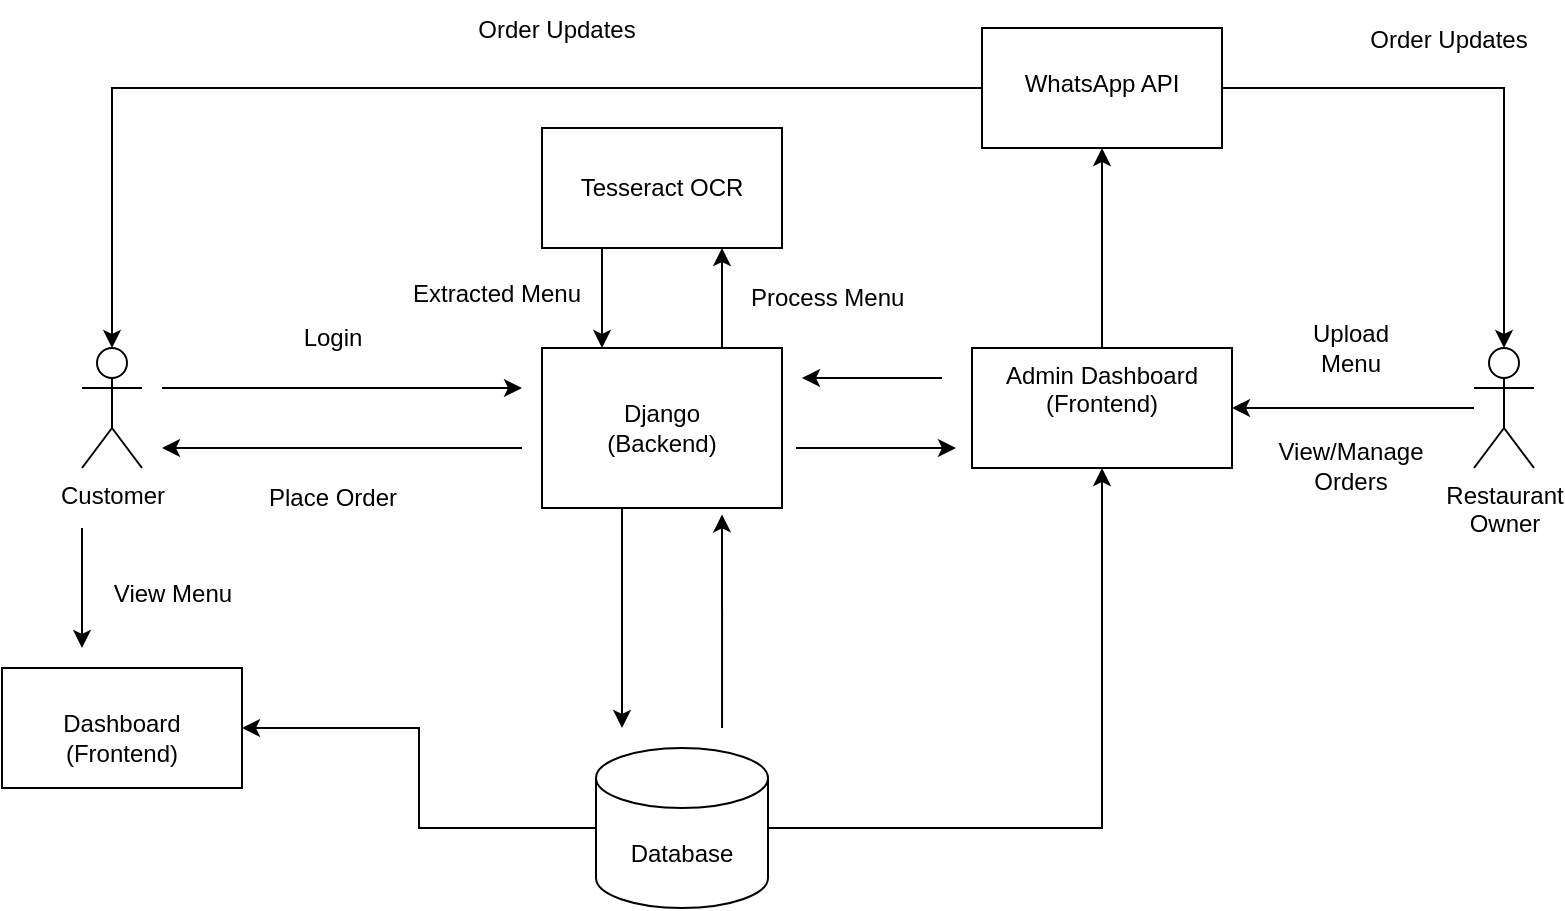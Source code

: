 <mxfile version="26.2.14">
  <diagram name="Page-1" id="CkRWKEa2cxSSnft_5QSC">
    <mxGraphModel dx="1158" dy="586" grid="1" gridSize="10" guides="1" tooltips="1" connect="1" arrows="1" fold="1" page="1" pageScale="1" pageWidth="827" pageHeight="1169" math="0" shadow="0">
      <root>
        <mxCell id="0" />
        <mxCell id="1" parent="0" />
        <mxCell id="leZE12n9osoUIWR-YbD_-13" value="" style="edgeStyle=orthogonalEdgeStyle;rounded=0;orthogonalLoop=1;jettySize=auto;html=1;" edge="1" parent="1" source="leZE12n9osoUIWR-YbD_-2" target="leZE12n9osoUIWR-YbD_-12">
          <mxGeometry relative="1" as="geometry" />
        </mxCell>
        <mxCell id="leZE12n9osoUIWR-YbD_-2" value="Restaurant&lt;br&gt;Owner" style="shape=umlActor;verticalLabelPosition=bottom;verticalAlign=top;html=1;outlineConnect=0;" vertex="1" parent="1">
          <mxGeometry x="770" y="210" width="30" height="60" as="geometry" />
        </mxCell>
        <mxCell id="leZE12n9osoUIWR-YbD_-3" value="Customer" style="shape=umlActor;verticalLabelPosition=bottom;verticalAlign=top;html=1;outlineConnect=0;" vertex="1" parent="1">
          <mxGeometry x="74" y="210" width="30" height="60" as="geometry" />
        </mxCell>
        <mxCell id="leZE12n9osoUIWR-YbD_-11" value="" style="edgeStyle=orthogonalEdgeStyle;rounded=0;orthogonalLoop=1;jettySize=auto;html=1;" edge="1" parent="1" source="leZE12n9osoUIWR-YbD_-7" target="leZE12n9osoUIWR-YbD_-10">
          <mxGeometry relative="1" as="geometry">
            <Array as="points">
              <mxPoint x="394" y="180" />
              <mxPoint x="394" y="180" />
            </Array>
          </mxGeometry>
        </mxCell>
        <mxCell id="leZE12n9osoUIWR-YbD_-7" value="Django&lt;br&gt;(Backend)" style="rounded=0;whiteSpace=wrap;html=1;" vertex="1" parent="1">
          <mxGeometry x="304" y="210" width="120" height="80" as="geometry" />
        </mxCell>
        <mxCell id="leZE12n9osoUIWR-YbD_-10" value="Tesseract OCR" style="whiteSpace=wrap;html=1;rounded=0;" vertex="1" parent="1">
          <mxGeometry x="304" y="100" width="120" height="60" as="geometry" />
        </mxCell>
        <mxCell id="leZE12n9osoUIWR-YbD_-42" value="" style="edgeStyle=orthogonalEdgeStyle;rounded=0;orthogonalLoop=1;jettySize=auto;html=1;" edge="1" parent="1" source="leZE12n9osoUIWR-YbD_-12" target="leZE12n9osoUIWR-YbD_-41">
          <mxGeometry relative="1" as="geometry" />
        </mxCell>
        <mxCell id="leZE12n9osoUIWR-YbD_-12" value="Admin Dashboard&lt;br&gt;(Frontend)" style="whiteSpace=wrap;html=1;verticalAlign=top;" vertex="1" parent="1">
          <mxGeometry x="519" y="210" width="130" height="60" as="geometry" />
        </mxCell>
        <mxCell id="leZE12n9osoUIWR-YbD_-17" value="&lt;div&gt;&lt;br&gt;&lt;/div&gt;Dashboard&lt;br&gt;(Frontend)" style="whiteSpace=wrap;html=1;verticalAlign=top;" vertex="1" parent="1">
          <mxGeometry x="34" y="370" width="120" height="60" as="geometry" />
        </mxCell>
        <mxCell id="leZE12n9osoUIWR-YbD_-24" value="" style="endArrow=classic;html=1;rounded=0;exitX=0.25;exitY=1;exitDx=0;exitDy=0;entryX=0.25;entryY=0;entryDx=0;entryDy=0;" edge="1" parent="1" source="leZE12n9osoUIWR-YbD_-10" target="leZE12n9osoUIWR-YbD_-7">
          <mxGeometry width="50" height="50" relative="1" as="geometry">
            <mxPoint x="334" y="310" as="sourcePoint" />
            <mxPoint x="384" y="260" as="targetPoint" />
          </mxGeometry>
        </mxCell>
        <mxCell id="leZE12n9osoUIWR-YbD_-35" style="edgeStyle=orthogonalEdgeStyle;rounded=0;orthogonalLoop=1;jettySize=auto;html=1;entryX=1;entryY=0.5;entryDx=0;entryDy=0;" edge="1" parent="1" source="leZE12n9osoUIWR-YbD_-25" target="leZE12n9osoUIWR-YbD_-17">
          <mxGeometry relative="1" as="geometry" />
        </mxCell>
        <mxCell id="leZE12n9osoUIWR-YbD_-50" style="edgeStyle=orthogonalEdgeStyle;rounded=0;orthogonalLoop=1;jettySize=auto;html=1;entryX=0.5;entryY=1;entryDx=0;entryDy=0;" edge="1" parent="1" source="leZE12n9osoUIWR-YbD_-25" target="leZE12n9osoUIWR-YbD_-12">
          <mxGeometry relative="1" as="geometry" />
        </mxCell>
        <mxCell id="leZE12n9osoUIWR-YbD_-25" value="Database" style="shape=cylinder3;whiteSpace=wrap;html=1;boundedLbl=1;backgroundOutline=1;size=15;" vertex="1" parent="1">
          <mxGeometry x="331" y="410" width="86" height="80" as="geometry" />
        </mxCell>
        <mxCell id="leZE12n9osoUIWR-YbD_-26" value="" style="endArrow=classic;html=1;rounded=0;entryX=0.583;entryY=1.04;entryDx=0;entryDy=0;entryPerimeter=0;" edge="1" parent="1">
          <mxGeometry width="50" height="50" relative="1" as="geometry">
            <mxPoint x="394.04" y="400" as="sourcePoint" />
            <mxPoint x="394.0" y="293.2" as="targetPoint" />
          </mxGeometry>
        </mxCell>
        <mxCell id="leZE12n9osoUIWR-YbD_-27" value="" style="endArrow=classic;html=1;rounded=0;exitX=0.25;exitY=1;exitDx=0;exitDy=0;" edge="1" parent="1">
          <mxGeometry width="50" height="50" relative="1" as="geometry">
            <mxPoint x="344" y="290" as="sourcePoint" />
            <mxPoint x="344" y="400" as="targetPoint" />
          </mxGeometry>
        </mxCell>
        <mxCell id="leZE12n9osoUIWR-YbD_-28" value="" style="endArrow=classic;html=1;rounded=0;" edge="1" parent="1">
          <mxGeometry width="50" height="50" relative="1" as="geometry">
            <mxPoint x="114" y="230" as="sourcePoint" />
            <mxPoint x="294" y="230" as="targetPoint" />
          </mxGeometry>
        </mxCell>
        <mxCell id="leZE12n9osoUIWR-YbD_-30" value="" style="endArrow=classic;html=1;rounded=0;" edge="1" parent="1">
          <mxGeometry width="50" height="50" relative="1" as="geometry">
            <mxPoint x="294" y="260" as="sourcePoint" />
            <mxPoint x="114" y="260" as="targetPoint" />
          </mxGeometry>
        </mxCell>
        <mxCell id="leZE12n9osoUIWR-YbD_-31" value="Login" style="text;html=1;align=center;verticalAlign=middle;resizable=0;points=[];autosize=1;strokeColor=none;fillColor=none;" vertex="1" parent="1">
          <mxGeometry x="174" y="190" width="50" height="30" as="geometry" />
        </mxCell>
        <mxCell id="leZE12n9osoUIWR-YbD_-32" value="" style="endArrow=classic;html=1;rounded=0;" edge="1" parent="1">
          <mxGeometry width="50" height="50" relative="1" as="geometry">
            <mxPoint x="74" y="300" as="sourcePoint" />
            <mxPoint x="74" y="360" as="targetPoint" />
          </mxGeometry>
        </mxCell>
        <mxCell id="leZE12n9osoUIWR-YbD_-34" value="View Menu" style="text;html=1;align=center;verticalAlign=middle;resizable=0;points=[];autosize=1;strokeColor=none;fillColor=none;" vertex="1" parent="1">
          <mxGeometry x="79" y="318" width="80" height="30" as="geometry" />
        </mxCell>
        <mxCell id="leZE12n9osoUIWR-YbD_-37" value="Upload&lt;br&gt;Menu" style="text;html=1;align=center;verticalAlign=middle;resizable=0;points=[];autosize=1;strokeColor=none;fillColor=none;" vertex="1" parent="1">
          <mxGeometry x="678" y="190" width="60" height="40" as="geometry" />
        </mxCell>
        <mxCell id="leZE12n9osoUIWR-YbD_-38" value="" style="endArrow=classic;html=1;rounded=0;exitX=0;exitY=0.5;exitDx=0;exitDy=0;" edge="1" parent="1">
          <mxGeometry width="50" height="50" relative="1" as="geometry">
            <mxPoint x="504" y="225" as="sourcePoint" />
            <mxPoint x="434" y="225" as="targetPoint" />
          </mxGeometry>
        </mxCell>
        <mxCell id="leZE12n9osoUIWR-YbD_-39" value="" style="endArrow=classic;html=1;rounded=0;" edge="1" parent="1">
          <mxGeometry width="50" height="50" relative="1" as="geometry">
            <mxPoint x="431" y="260" as="sourcePoint" />
            <mxPoint x="511" y="260" as="targetPoint" />
          </mxGeometry>
        </mxCell>
        <mxCell id="leZE12n9osoUIWR-YbD_-40" value="Place Order" style="text;html=1;align=center;verticalAlign=middle;resizable=0;points=[];autosize=1;strokeColor=none;fillColor=none;" vertex="1" parent="1">
          <mxGeometry x="154" y="270" width="90" height="30" as="geometry" />
        </mxCell>
        <mxCell id="leZE12n9osoUIWR-YbD_-43" style="edgeStyle=orthogonalEdgeStyle;rounded=0;orthogonalLoop=1;jettySize=auto;html=1;" edge="1" parent="1" source="leZE12n9osoUIWR-YbD_-41" target="leZE12n9osoUIWR-YbD_-2">
          <mxGeometry relative="1" as="geometry" />
        </mxCell>
        <mxCell id="leZE12n9osoUIWR-YbD_-41" value="&lt;br&gt;WhatsApp API&lt;div&gt;&lt;br&gt;&lt;/div&gt;" style="whiteSpace=wrap;html=1;verticalAlign=top;" vertex="1" parent="1">
          <mxGeometry x="524" y="50" width="120" height="60" as="geometry" />
        </mxCell>
        <mxCell id="leZE12n9osoUIWR-YbD_-44" style="edgeStyle=orthogonalEdgeStyle;rounded=0;orthogonalLoop=1;jettySize=auto;html=1;exitX=0;exitY=0.5;exitDx=0;exitDy=0;entryX=0.5;entryY=0;entryDx=0;entryDy=0;entryPerimeter=0;" edge="1" parent="1" source="leZE12n9osoUIWR-YbD_-41" target="leZE12n9osoUIWR-YbD_-3">
          <mxGeometry relative="1" as="geometry">
            <Array as="points">
              <mxPoint x="524" y="80" />
              <mxPoint x="89" y="80" />
            </Array>
          </mxGeometry>
        </mxCell>
        <mxCell id="leZE12n9osoUIWR-YbD_-45" value="Order Updates" style="text;html=1;align=center;verticalAlign=middle;resizable=0;points=[];autosize=1;strokeColor=none;fillColor=none;" vertex="1" parent="1">
          <mxGeometry x="261" y="36" width="100" height="30" as="geometry" />
        </mxCell>
        <mxCell id="leZE12n9osoUIWR-YbD_-46" value="Order Updates" style="text;html=1;align=center;verticalAlign=middle;resizable=0;points=[];autosize=1;strokeColor=none;fillColor=none;" vertex="1" parent="1">
          <mxGeometry x="707" y="41" width="100" height="30" as="geometry" />
        </mxCell>
        <mxCell id="leZE12n9osoUIWR-YbD_-47" value="Process Menu&amp;nbsp;" style="text;html=1;align=center;verticalAlign=middle;resizable=0;points=[];autosize=1;strokeColor=none;fillColor=none;" vertex="1" parent="1">
          <mxGeometry x="398" y="170" width="100" height="30" as="geometry" />
        </mxCell>
        <mxCell id="leZE12n9osoUIWR-YbD_-48" value="Extracted Menu" style="text;html=1;align=center;verticalAlign=middle;resizable=0;points=[];autosize=1;strokeColor=none;fillColor=none;" vertex="1" parent="1">
          <mxGeometry x="226" y="168" width="110" height="30" as="geometry" />
        </mxCell>
        <mxCell id="leZE12n9osoUIWR-YbD_-49" value="View/Manage&lt;br&gt;Orders" style="text;html=1;align=center;verticalAlign=middle;resizable=0;points=[];autosize=1;strokeColor=none;fillColor=none;" vertex="1" parent="1">
          <mxGeometry x="658" y="249" width="100" height="40" as="geometry" />
        </mxCell>
      </root>
    </mxGraphModel>
  </diagram>
</mxfile>
